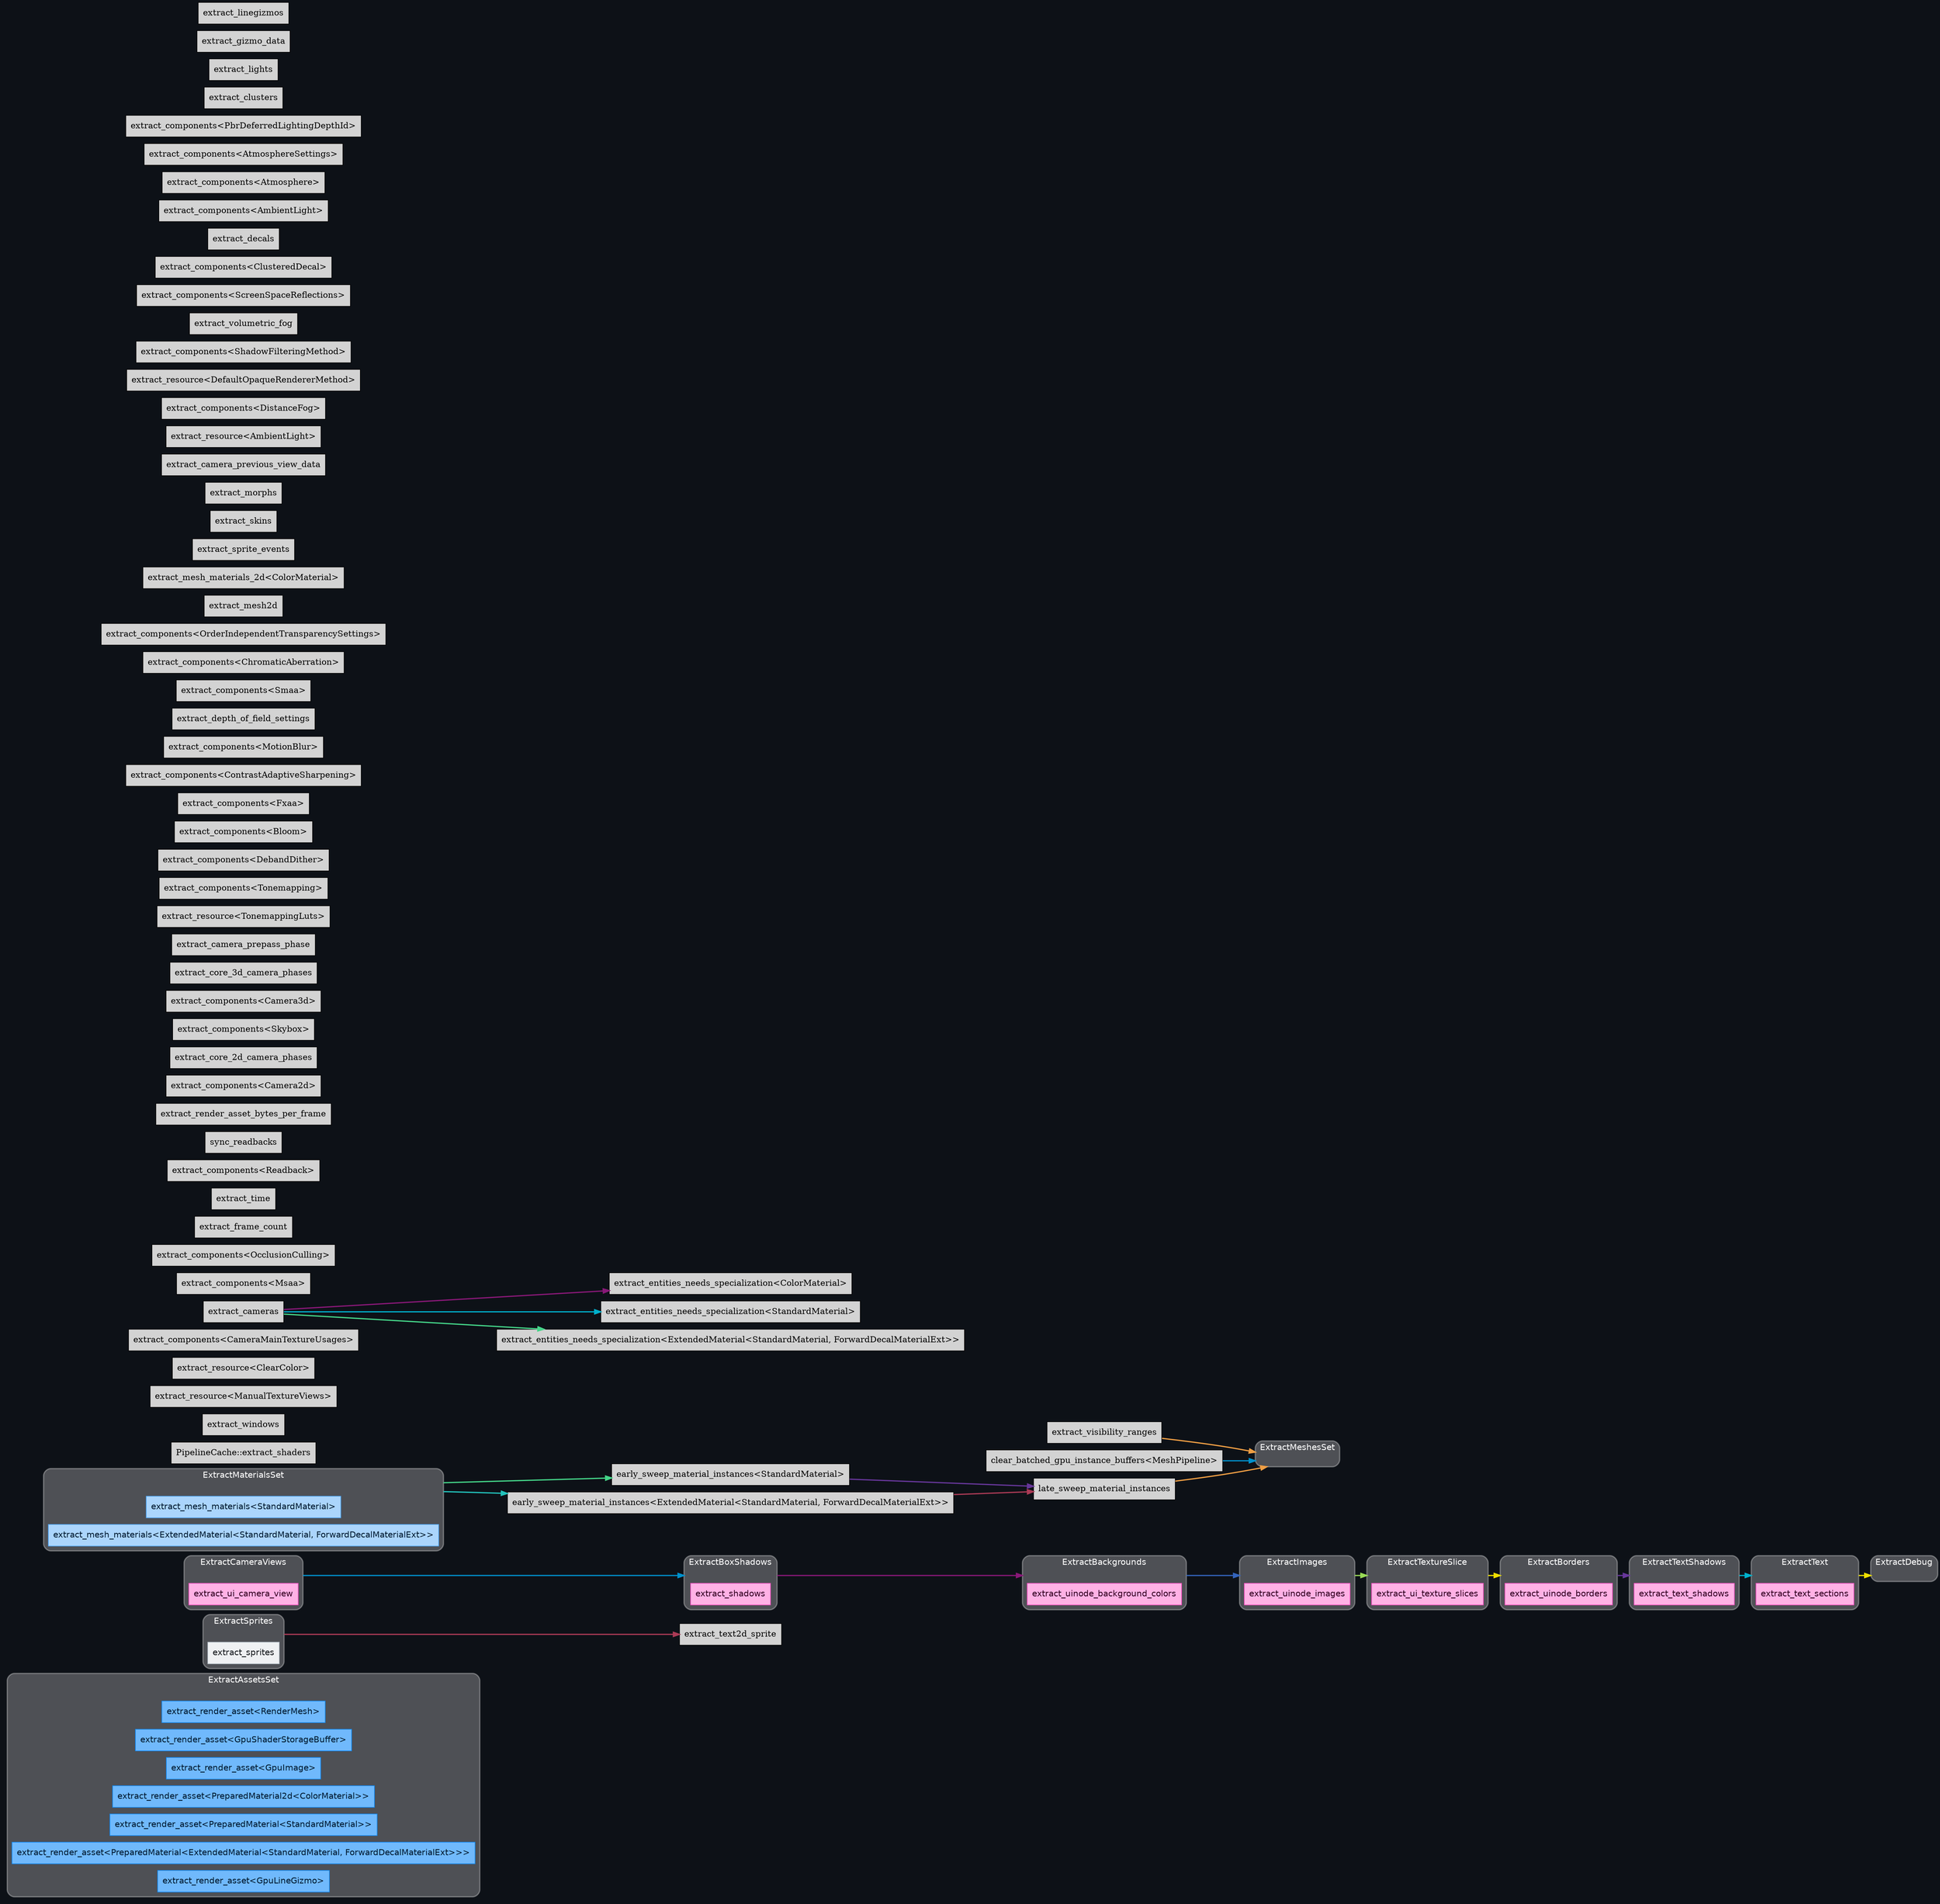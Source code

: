 digraph "" {
	"compound"="true";
	"splines"="spline";
	"rankdir"="LR";
	"bgcolor"="#0d1117";
	"fontname"="Helvetica";
	"nodesep"="0.15";
	edge ["penwidth"="2"];
	node ["shape"="box", "style"="filled"];
	subgraph "clusternode_Set(10)" {
		"style"="rounded,filled";
		"label"="ExtractAssetsSet";
		"tooltip"="ExtractAssetsSet";
		"fillcolor"="#ffffff44";
		"fontcolor"="#ffffff";
		"color"="#ffffff50";
		"penwidth"="2";
		"set_marker_node_Set(10)" ["style"="invis", "label"="", "shape"="point"]
		"node_System(9)" ["label"="extract_render_asset<RenderMesh>", "tooltip"="bevy_render::render_asset::extract_render_asset<bevy_render::mesh::RenderMesh>", "fillcolor"="#70b9fc", "fontname"="Helvetica", "fontcolor"="#011a31", "color"="#0c88f9", "penwidth"="1"]
		"node_System(12)" ["label"="extract_render_asset<GpuShaderStorageBuffer>", "tooltip"="bevy_render::render_asset::extract_render_asset<bevy_render::storage::GpuShaderStorageBuffer>", "fillcolor"="#70b9fc", "fontname"="Helvetica", "fontcolor"="#011a31", "color"="#0c88f9", "penwidth"="1"]
		"node_System(16)" ["label"="extract_render_asset<GpuImage>", "tooltip"="bevy_render::render_asset::extract_render_asset<bevy_render::texture::gpu_image::GpuImage>", "fillcolor"="#70b9fc", "fontname"="Helvetica", "fontcolor"="#011a31", "color"="#0c88f9", "penwidth"="1"]
		"node_System(35)" ["label"="extract_render_asset<PreparedMaterial2d<ColorMaterial>>", "tooltip"="bevy_render::render_asset::extract_render_asset<bevy_sprite::mesh2d::material::PreparedMaterial2d<bevy_sprite::mesh2d::color_material::ColorMaterial>>", "fillcolor"="#70b9fc", "fontname"="Helvetica", "fontcolor"="#011a31", "color"="#0c88f9", "penwidth"="1"]
		"node_System(52)" ["label"="extract_render_asset<PreparedMaterial<StandardMaterial>>", "tooltip"="bevy_render::render_asset::extract_render_asset<bevy_pbr::material::PreparedMaterial<bevy_pbr::pbr_material::StandardMaterial>>", "fillcolor"="#70b9fc", "fontname"="Helvetica", "fontcolor"="#011a31", "color"="#0c88f9", "penwidth"="1"]
		"node_System(65)" ["label"="extract_render_asset<PreparedMaterial<ExtendedMaterial<StandardMaterial, ForwardDecalMaterialExt>>>", "tooltip"="bevy_render::render_asset::extract_render_asset<bevy_pbr::material::PreparedMaterial<bevy_pbr::extended_material::ExtendedMaterial<bevy_pbr::pbr_material::StandardMaterial, bevy_pbr::decal::forward::ForwardDecalMaterialExt>>>", "fillcolor"="#70b9fc", "fontname"="Helvetica", "fontcolor"="#011a31", "color"="#0c88f9", "penwidth"="1"]
		"node_System(76)" ["label"="extract_render_asset<GpuLineGizmo>", "tooltip"="bevy_render::render_asset::extract_render_asset<bevy_gizmos::GpuLineGizmo>", "fillcolor"="#70b9fc", "fontname"="Helvetica", "fontcolor"="#011a31", "color"="#0c88f9", "penwidth"="1"]
	}
	
	subgraph "clusternode_Set(40)" {
		"style"="rounded,filled";
		"label"="ExtractSprites";
		"tooltip"="ExtractSprites";
		"fillcolor"="#ffffff44";
		"fontcolor"="#ffffff";
		"color"="#ffffff50";
		"penwidth"="2";
		"set_marker_node_Set(40)" ["style"="invis", "label"="", "shape"="point"]
		"node_System(38)" ["label"="extract_sprites", "tooltip"="bevy_sprite::render::extract_sprites", "fillcolor"="#eff1f3", "fontname"="Helvetica", "fontcolor"="#15191d", "color"="#b4bec7", "penwidth"="1"]
	}
	
	subgraph "clusternode_Set(43)" {
		"style"="rounded,filled";
		"label"="ExtractCameraViews";
		"tooltip"="ExtractCameraViews";
		"fillcolor"="#ffffff44";
		"fontcolor"="#ffffff";
		"color"="#ffffff50";
		"penwidth"="2";
		"set_marker_node_Set(43)" ["style"="invis", "label"="", "shape"="point"]
		"node_System(41)" ["label"="extract_ui_camera_view", "tooltip"="bevy_ui::render::extract_ui_camera_view", "fillcolor"="#ffb1e5", "fontname"="Helvetica", "fontcolor"="#320021", "color"="#ff4bc2", "penwidth"="1"]
	}
	
	subgraph "clusternode_Set(44)" {
		"style"="rounded,filled";
		"label"="ExtractBoxShadows";
		"tooltip"="ExtractBoxShadows";
		"fillcolor"="#ffffff44";
		"fontcolor"="#ffffff";
		"color"="#ffffff50";
		"penwidth"="2";
		"set_marker_node_Set(44)" ["style"="invis", "label"="", "shape"="point"]
		"node_System(48)" ["label"="extract_shadows", "tooltip"="bevy_ui::render::box_shadow::extract_shadows", "fillcolor"="#ffb1e5", "fontname"="Helvetica", "fontcolor"="#320021", "color"="#ff4bc2", "penwidth"="1"]
	}
	
	subgraph "clusternode_Set(45)" {
		"style"="rounded,filled";
		"label"="ExtractBackgrounds";
		"tooltip"="ExtractBackgrounds";
		"fillcolor"="#ffffff44";
		"fontcolor"="#ffffff";
		"color"="#ffffff50";
		"penwidth"="2";
		"set_marker_node_Set(45)" ["style"="invis", "label"="", "shape"="point"]
		"node_System(42)" ["label"="extract_uinode_background_colors", "tooltip"="bevy_ui::render::extract_uinode_background_colors", "fillcolor"="#ffb1e5", "fontname"="Helvetica", "fontcolor"="#320021", "color"="#ff4bc2", "penwidth"="1"]
	}
	
	subgraph "clusternode_Set(46)" {
		"style"="rounded,filled";
		"label"="ExtractImages";
		"tooltip"="ExtractImages";
		"fillcolor"="#ffffff44";
		"fontcolor"="#ffffff";
		"color"="#ffffff50";
		"penwidth"="2";
		"set_marker_node_Set(46)" ["style"="invis", "label"="", "shape"="point"]
		"node_System(43)" ["label"="extract_uinode_images", "tooltip"="bevy_ui::render::extract_uinode_images", "fillcolor"="#ffb1e5", "fontname"="Helvetica", "fontcolor"="#320021", "color"="#ff4bc2", "penwidth"="1"]
	}
	
	subgraph "clusternode_Set(47)" {
		"style"="rounded,filled";
		"label"="ExtractTextureSlice";
		"tooltip"="ExtractTextureSlice";
		"fillcolor"="#ffffff44";
		"fontcolor"="#ffffff";
		"color"="#ffffff50";
		"penwidth"="2";
		"set_marker_node_Set(47)" ["style"="invis", "label"="", "shape"="point"]
		"node_System(47)" ["label"="extract_ui_texture_slices", "tooltip"="bevy_ui::render::ui_texture_slice_pipeline::extract_ui_texture_slices", "fillcolor"="#ffb1e5", "fontname"="Helvetica", "fontcolor"="#320021", "color"="#ff4bc2", "penwidth"="1"]
	}
	
	subgraph "clusternode_Set(48)" {
		"style"="rounded,filled";
		"label"="ExtractBorders";
		"tooltip"="ExtractBorders";
		"fillcolor"="#ffffff44";
		"fontcolor"="#ffffff";
		"color"="#ffffff50";
		"penwidth"="2";
		"set_marker_node_Set(48)" ["style"="invis", "label"="", "shape"="point"]
		"node_System(44)" ["label"="extract_uinode_borders", "tooltip"="bevy_ui::render::extract_uinode_borders", "fillcolor"="#ffb1e5", "fontname"="Helvetica", "fontcolor"="#320021", "color"="#ff4bc2", "penwidth"="1"]
	}
	
	subgraph "clusternode_Set(49)" {
		"style"="rounded,filled";
		"label"="ExtractTextShadows";
		"tooltip"="ExtractTextShadows";
		"fillcolor"="#ffffff44";
		"fontcolor"="#ffffff";
		"color"="#ffffff50";
		"penwidth"="2";
		"set_marker_node_Set(49)" ["style"="invis", "label"="", "shape"="point"]
		"node_System(45)" ["label"="extract_text_shadows", "tooltip"="bevy_ui::render::extract_text_shadows", "fillcolor"="#ffb1e5", "fontname"="Helvetica", "fontcolor"="#320021", "color"="#ff4bc2", "penwidth"="1"]
	}
	
	subgraph "clusternode_Set(50)" {
		"style"="rounded,filled";
		"label"="ExtractText";
		"tooltip"="ExtractText";
		"fillcolor"="#ffffff44";
		"fontcolor"="#ffffff";
		"color"="#ffffff50";
		"penwidth"="2";
		"set_marker_node_Set(50)" ["style"="invis", "label"="", "shape"="point"]
		"node_System(46)" ["label"="extract_text_sections", "tooltip"="bevy_ui::render::extract_text_sections", "fillcolor"="#ffb1e5", "fontname"="Helvetica", "fontcolor"="#320021", "color"="#ff4bc2", "penwidth"="1"]
	}
	
	subgraph "clusternode_Set(51)" {
		"style"="rounded,filled";
		"label"="ExtractDebug";
		"tooltip"="ExtractDebug";
		"fillcolor"="#ffffff44";
		"fontcolor"="#ffffff";
		"color"="#ffffff50";
		"penwidth"="2";
		"set_marker_node_Set(51)" ["style"="invis", "label"="", "shape"="point"]
	}
	
	subgraph "clusternode_Set(60)" {
		"style"="rounded,filled";
		"label"="ExtractMeshesSet";
		"tooltip"="ExtractMeshesSet";
		"fillcolor"="#ffffff44";
		"fontcolor"="#ffffff";
		"color"="#ffffff50";
		"penwidth"="2";
		"set_marker_node_Set(60)" ["style"="invis", "label"="", "shape"="point"]
	}
	
	subgraph "clusternode_Set(67)" {
		"style"="rounded,filled";
		"label"="ExtractMaterialsSet";
		"tooltip"="ExtractMaterialsSet";
		"fillcolor"="#ffffff44";
		"fontcolor"="#ffffff";
		"color"="#ffffff50";
		"penwidth"="2";
		"set_marker_node_Set(67)" ["style"="invis", "label"="", "shape"="point"]
		"node_System(53)" ["label"="extract_mesh_materials<StandardMaterial>", "tooltip"="bevy_pbr::material::extract_mesh_materials<bevy_pbr::pbr_material::StandardMaterial>", "fillcolor"="#abd5fc", "fontname"="Helvetica", "fontcolor"="#011a31", "color"="#48a3f8", "penwidth"="1"]
		"node_System(66)" ["label"="extract_mesh_materials<ExtendedMaterial<StandardMaterial, ForwardDecalMaterialExt>>", "tooltip"="bevy_pbr::material::extract_mesh_materials<bevy_pbr::extended_material::ExtendedMaterial<bevy_pbr::pbr_material::StandardMaterial, bevy_pbr::decal::forward::ForwardDecalMaterialExt>>", "fillcolor"="#abd5fc", "fontname"="Helvetica", "fontcolor"="#011a31", "color"="#48a3f8", "penwidth"="1"]
	}
	
	"node_System(0)" ["label"="PipelineCache::extract_shaders", "tooltip"="bevy_render::render_resource::pipeline_cache::PipelineCache::extract_shaders"]
	"node_System(1)" ["label"="extract_windows", "tooltip"="bevy_render::view::window::extract_windows"]
	"node_System(2)" ["label"="extract_resource<ManualTextureViews>", "tooltip"="bevy_render::extract_resource::extract_resource<bevy_render::camera::manual_texture_view::ManualTextureViews>"]
	"node_System(3)" ["label"="extract_resource<ClearColor>", "tooltip"="bevy_render::extract_resource::extract_resource<bevy_render::camera::clear_color::ClearColor>"]
	"node_System(4)" ["label"="extract_components<CameraMainTextureUsages>", "tooltip"="bevy_render::extract_component::extract_components<bevy_render::camera::camera::CameraMainTextureUsages>"]
	"node_System(5)" ["label"="extract_cameras", "tooltip"="bevy_render::camera::camera::extract_cameras"]
	"node_System(6)" ["label"="extract_components<Msaa>", "tooltip"="bevy_render::extract_component::extract_components<bevy_render::view::Msaa>"]
	"node_System(7)" ["label"="extract_components<OcclusionCulling>", "tooltip"="bevy_render::extract_component::extract_components<bevy_render::experimental::occlusion_culling::OcclusionCulling>"]
	"node_System(8)" ["label"="extract_visibility_ranges", "tooltip"="bevy_render::view::visibility::range::extract_visibility_ranges"]
	"node_System(10)" ["label"="extract_frame_count", "tooltip"="bevy_render::globals::extract_frame_count"]
	"node_System(11)" ["label"="extract_time", "tooltip"="bevy_render::globals::extract_time"]
	"node_System(13)" ["label"="extract_components<Readback>", "tooltip"="bevy_render::extract_component::extract_components<bevy_render::gpu_readback::Readback>"]
	"node_System(14)" ["label"="sync_readbacks", "tooltip"="bevy_render::gpu_readback::sync_readbacks"]
	"node_System(15)" ["label"="extract_render_asset_bytes_per_frame", "tooltip"="bevy_render::render_asset::extract_render_asset_bytes_per_frame"]
	"node_System(17)" ["label"="extract_components<Camera2d>", "tooltip"="bevy_render::extract_component::extract_components<bevy_core_pipeline::core_2d::camera_2d::Camera2d>"]
	"node_System(18)" ["label"="extract_core_2d_camera_phases", "tooltip"="bevy_core_pipeline::core_2d::extract_core_2d_camera_phases"]
	"node_System(19)" ["label"="extract_components<Skybox>", "tooltip"="bevy_render::extract_component::extract_components<bevy_core_pipeline::skybox::Skybox>"]
	"node_System(20)" ["label"="extract_components<Camera3d>", "tooltip"="bevy_render::extract_component::extract_components<bevy_core_pipeline::core_3d::camera_3d::Camera3d>"]
	"node_System(21)" ["label"="extract_core_3d_camera_phases", "tooltip"="bevy_core_pipeline::core_3d::extract_core_3d_camera_phases"]
	"node_System(22)" ["label"="extract_camera_prepass_phase", "tooltip"="bevy_core_pipeline::core_3d::extract_camera_prepass_phase"]
	"node_System(23)" ["label"="extract_resource<TonemappingLuts>", "tooltip"="bevy_render::extract_resource::extract_resource<bevy_core_pipeline::tonemapping::TonemappingLuts>"]
	"node_System(24)" ["label"="extract_components<Tonemapping>", "tooltip"="bevy_render::extract_component::extract_components<bevy_core_pipeline::tonemapping::Tonemapping>"]
	"node_System(25)" ["label"="extract_components<DebandDither>", "tooltip"="bevy_render::extract_component::extract_components<bevy_core_pipeline::tonemapping::DebandDither>"]
	"node_System(26)" ["label"="extract_components<Bloom>", "tooltip"="bevy_render::extract_component::extract_components<bevy_core_pipeline::bloom::settings::Bloom>"]
	"node_System(27)" ["label"="extract_components<Fxaa>", "tooltip"="bevy_render::extract_component::extract_components<bevy_core_pipeline::fxaa::Fxaa>"]
	"node_System(28)" ["label"="extract_components<ContrastAdaptiveSharpening>", "tooltip"="bevy_render::extract_component::extract_components<bevy_core_pipeline::contrast_adaptive_sharpening::ContrastAdaptiveSharpening>"]
	"node_System(29)" ["label"="extract_components<MotionBlur>", "tooltip"="bevy_render::extract_component::extract_components<bevy_core_pipeline::motion_blur::MotionBlur>"]
	"node_System(30)" ["label"="extract_depth_of_field_settings", "tooltip"="bevy_core_pipeline::dof::extract_depth_of_field_settings"]
	"node_System(31)" ["label"="extract_components<Smaa>", "tooltip"="bevy_render::extract_component::extract_components<bevy_core_pipeline::smaa::Smaa>"]
	"node_System(32)" ["label"="extract_components<ChromaticAberration>", "tooltip"="bevy_render::extract_component::extract_components<bevy_core_pipeline::post_process::ChromaticAberration>"]
	"node_System(33)" ["label"="extract_components<OrderIndependentTransparencySettings>", "tooltip"="bevy_render::extract_component::extract_components<bevy_core_pipeline::oit::OrderIndependentTransparencySettings>"]
	"node_System(34)" ["label"="extract_mesh2d", "tooltip"="bevy_sprite::mesh2d::mesh::extract_mesh2d"]
	"node_System(36)" ["label"="extract_entities_needs_specialization<ColorMaterial>", "tooltip"="bevy_sprite::mesh2d::material::extract_entities_needs_specialization<bevy_sprite::mesh2d::color_material::ColorMaterial>"]
	"node_System(37)" ["label"="extract_mesh_materials_2d<ColorMaterial>", "tooltip"="bevy_sprite::mesh2d::material::extract_mesh_materials_2d<bevy_sprite::mesh2d::color_material::ColorMaterial>"]
	"node_System(39)" ["label"="extract_sprite_events", "tooltip"="bevy_sprite::render::extract_sprite_events"]
	"node_System(40)" ["label"="extract_text2d_sprite", "tooltip"="bevy_text::text2d::extract_text2d_sprite"]
	"node_System(49)" ["label"="extract_skins", "tooltip"="bevy_pbr::render::skin::extract_skins"]
	"node_System(50)" ["label"="extract_morphs", "tooltip"="bevy_pbr::render::morph::extract_morphs"]
	"node_System(51)" ["label"="clear_batched_gpu_instance_buffers<MeshPipeline>", "tooltip"="bevy_render::batching::gpu_preprocessing::clear_batched_gpu_instance_buffers<bevy_pbr::render::mesh::MeshPipeline>"]
	"node_System(54)" ["label"="early_sweep_material_instances<StandardMaterial>", "tooltip"="bevy_pbr::material::early_sweep_material_instances<bevy_pbr::pbr_material::StandardMaterial>"]
	"node_System(55)" ["label"="extract_entities_needs_specialization<StandardMaterial>", "tooltip"="bevy_pbr::material::extract_entities_needs_specialization<bevy_pbr::pbr_material::StandardMaterial>"]
	"node_System(56)" ["label"="extract_camera_previous_view_data", "tooltip"="bevy_pbr::prepass::extract_camera_previous_view_data"]
	"node_System(57)" ["label"="extract_resource<AmbientLight>", "tooltip"="bevy_render::extract_resource::extract_resource<bevy_pbr::light::ambient_light::AmbientLight>"]
	"node_System(58)" ["label"="extract_components<DistanceFog>", "tooltip"="bevy_render::extract_component::extract_components<bevy_pbr::fog::DistanceFog>"]
	"node_System(59)" ["label"="extract_resource<DefaultOpaqueRendererMethod>", "tooltip"="bevy_render::extract_resource::extract_resource<bevy_pbr::material::DefaultOpaqueRendererMethod>"]
	"node_System(60)" ["label"="extract_components<ShadowFilteringMethod>", "tooltip"="bevy_render::extract_component::extract_components<bevy_pbr::light::ShadowFilteringMethod>"]
	"node_System(61)" ["label"="extract_volumetric_fog", "tooltip"="bevy_pbr::volumetric_fog::render::extract_volumetric_fog"]
	"node_System(62)" ["label"="extract_components<ScreenSpaceReflections>", "tooltip"="bevy_render::extract_component::extract_components<bevy_pbr::ssr::ScreenSpaceReflections>"]
	"node_System(63)" ["label"="extract_components<ClusteredDecal>", "tooltip"="bevy_render::extract_component::extract_components<bevy_pbr::decal::clustered::ClusteredDecal>"]
	"node_System(64)" ["label"="extract_decals", "tooltip"="bevy_pbr::decal::clustered::extract_decals"]
	"node_System(67)" ["label"="early_sweep_material_instances<ExtendedMaterial<StandardMaterial, ForwardDecalMaterialExt>>", "tooltip"="bevy_pbr::material::early_sweep_material_instances<bevy_pbr::extended_material::ExtendedMaterial<bevy_pbr::pbr_material::StandardMaterial, bevy_pbr::decal::forward::ForwardDecalMaterialExt>>"]
	"node_System(68)" ["label"="extract_entities_needs_specialization<ExtendedMaterial<StandardMaterial, ForwardDecalMaterialExt>>", "tooltip"="bevy_pbr::material::extract_entities_needs_specialization<bevy_pbr::extended_material::ExtendedMaterial<bevy_pbr::pbr_material::StandardMaterial, bevy_pbr::decal::forward::ForwardDecalMaterialExt>>"]
	"node_System(69)" ["label"="extract_components<AmbientLight>", "tooltip"="bevy_render::extract_component::extract_components<bevy_pbr::light::ambient_light::AmbientLight>"]
	"node_System(70)" ["label"="extract_components<Atmosphere>", "tooltip"="bevy_render::extract_component::extract_components<bevy_pbr::atmosphere::Atmosphere>"]
	"node_System(71)" ["label"="extract_components<AtmosphereSettings>", "tooltip"="bevy_render::extract_component::extract_components<bevy_pbr::atmosphere::AtmosphereSettings>"]
	"node_System(72)" ["label"="extract_components<PbrDeferredLightingDepthId>", "tooltip"="bevy_render::extract_component::extract_components<bevy_pbr::deferred::PbrDeferredLightingDepthId>"]
	"node_System(73)" ["label"="extract_clusters", "tooltip"="bevy_pbr::cluster::extract_clusters"]
	"node_System(74)" ["label"="extract_lights", "tooltip"="bevy_pbr::render::light::extract_lights"]
	"node_System(75)" ["label"="late_sweep_material_instances", "tooltip"="bevy_pbr::material::late_sweep_material_instances"]
	"node_System(77)" ["label"="extract_gizmo_data", "tooltip"="bevy_gizmos::extract_gizmo_data"]
	"node_System(78)" ["label"="extract_linegizmos", "tooltip"="bevy_gizmos::retained::extract_linegizmos"]
	"set_marker_node_Set(50)" -> "set_marker_node_Set(51)" ["lhead"="clusternode_Set(51)", "ltail"="clusternode_Set(50)", "tooltip"="ExtractText → ExtractDebug", "color"="#eede00"]
	"node_System(5)" -> "node_System(36)" ["lhead"="", "ltail"="", "tooltip"="SystemTypeSet(fn bevy_ecs::system::function_system::FunctionSystem<fn(bevy_ecs::system::commands::Commands, bevy_render::extract_param::Extract<bevy_ecs::system::query::Query<(bevy_ecs::entity::Entity, bevy_render::sync_world::RenderEntity, &bevy_render::camera::camera::Camera, &bevy_render::camera::camera::CameraRenderGraph, &bevy_transform::components::global_transform::GlobalTransform, &bevy_render::view::visibility::VisibleEntities, &bevy_render::primitives::Frustum, core::option::Option<&bevy_render::view::ColorGrading>, core::option::Option<&bevy_render::camera::camera::Exposure>, core::option::Option<&bevy_render::camera::camera::TemporalJitter>, core::option::Option<&bevy_render::view::visibility::render_layers::RenderLayers>, core::option::Option<&bevy_render::camera::projection::Projection>, bevy_ecs::query::fetch::Has<bevy_render::view::NoIndirectDrawing>)>>, bevy_render::extract_param::Extract<bevy_ecs::system::query::Query<bevy_ecs::entity::Entity, bevy_ecs::query::filter::With<bevy_window::window::PrimaryWindow>>>, bevy_ecs::change_detection::Res<bevy_render::batching::gpu_preprocessing::GpuPreprocessingSupport>, bevy_render::extract_param::Extract<bevy_ecs::system::query::Query<&bevy_render::sync_world::RenderEntity>>), bevy_render::camera::camera::extract_cameras>()) → extract_entities_needs_specialization<ColorMaterial>", "color"="#881877"]
	"node_System(5)" -> "node_System(55)" ["lhead"="", "ltail"="", "tooltip"="SystemTypeSet(fn bevy_ecs::system::function_system::FunctionSystem<fn(bevy_ecs::system::commands::Commands, bevy_render::extract_param::Extract<bevy_ecs::system::query::Query<(bevy_ecs::entity::Entity, bevy_render::sync_world::RenderEntity, &bevy_render::camera::camera::Camera, &bevy_render::camera::camera::CameraRenderGraph, &bevy_transform::components::global_transform::GlobalTransform, &bevy_render::view::visibility::VisibleEntities, &bevy_render::primitives::Frustum, core::option::Option<&bevy_render::view::ColorGrading>, core::option::Option<&bevy_render::camera::camera::Exposure>, core::option::Option<&bevy_render::camera::camera::TemporalJitter>, core::option::Option<&bevy_render::view::visibility::render_layers::RenderLayers>, core::option::Option<&bevy_render::camera::projection::Projection>, bevy_ecs::query::fetch::Has<bevy_render::view::NoIndirectDrawing>)>>, bevy_render::extract_param::Extract<bevy_ecs::system::query::Query<bevy_ecs::entity::Entity, bevy_ecs::query::filter::With<bevy_window::window::PrimaryWindow>>>, bevy_ecs::change_detection::Res<bevy_render::batching::gpu_preprocessing::GpuPreprocessingSupport>, bevy_render::extract_param::Extract<bevy_ecs::system::query::Query<&bevy_render::sync_world::RenderEntity>>), bevy_render::camera::camera::extract_cameras>()) → extract_entities_needs_specialization<StandardMaterial>", "color"="#00b0cc"]
	"node_System(67)" -> "node_System(75)" ["lhead"="", "ltail"="", "tooltip"="early_sweep_material_instances<ExtendedMaterial<StandardMaterial, ForwardDecalMaterialExt>> → SystemTypeSet(fn bevy_ecs::system::function_system::FunctionSystem<fn(bevy_ecs::change_detection::ResMut<bevy_pbr::material::RenderMaterialInstances>, bevy_render::extract_param::Extract<bevy_ecs::removal_detection::RemovedComponents<bevy_render::view::visibility::ViewVisibility>>), bevy_pbr::material::late_sweep_material_instances>())", "color"="#aa3a55"]
	"set_marker_node_Set(67)" -> "node_System(54)" ["lhead"="", "ltail"="clusternode_Set(67)", "tooltip"="ExtractMaterialsSet → early_sweep_material_instances<StandardMaterial>", "color"="#44d488"]
	"node_System(51)" -> "set_marker_node_Set(60)" ["lhead"="clusternode_Set(60)", "ltail"="", "tooltip"="clear_batched_gpu_instance_buffers<MeshPipeline> → ExtractMeshesSet", "color"="#0090cc"]
	"node_System(75)" -> "set_marker_node_Set(60)" ["lhead"="clusternode_Set(60)", "ltail"="", "tooltip"="SystemTypeSet(fn bevy_ecs::system::function_system::FunctionSystem<fn(bevy_ecs::change_detection::ResMut<bevy_pbr::material::RenderMaterialInstances>, bevy_render::extract_param::Extract<bevy_ecs::removal_detection::RemovedComponents<bevy_render::view::visibility::ViewVisibility>>), bevy_pbr::material::late_sweep_material_instances>()) → ExtractMeshesSet", "color"="#ee9e44"]
	"node_System(54)" -> "node_System(75)" ["lhead"="", "ltail"="", "tooltip"="early_sweep_material_instances<StandardMaterial> → SystemTypeSet(fn bevy_ecs::system::function_system::FunctionSystem<fn(bevy_ecs::change_detection::ResMut<bevy_pbr::material::RenderMaterialInstances>, bevy_render::extract_param::Extract<bevy_ecs::removal_detection::RemovedComponents<bevy_render::view::visibility::ViewVisibility>>), bevy_pbr::material::late_sweep_material_instances>())", "color"="#663699"]
	"set_marker_node_Set(45)" -> "set_marker_node_Set(46)" ["lhead"="clusternode_Set(46)", "ltail"="clusternode_Set(45)", "tooltip"="ExtractBackgrounds → ExtractImages", "color"="#3363bb"]
	"set_marker_node_Set(67)" -> "node_System(67)" ["lhead"="", "ltail"="clusternode_Set(67)", "tooltip"="ExtractMaterialsSet → early_sweep_material_instances<ExtendedMaterial<StandardMaterial, ForwardDecalMaterialExt>>", "color"="#22c2bb"]
	"set_marker_node_Set(46)" -> "set_marker_node_Set(47)" ["lhead"="clusternode_Set(47)", "ltail"="clusternode_Set(46)", "tooltip"="ExtractImages → ExtractTextureSlice", "color"="#99d955"]
	"set_marker_node_Set(47)" -> "set_marker_node_Set(48)" ["lhead"="clusternode_Set(48)", "ltail"="clusternode_Set(47)", "tooltip"="ExtractTextureSlice → ExtractBorders", "color"="#eede00"]
	"set_marker_node_Set(44)" -> "set_marker_node_Set(45)" ["lhead"="clusternode_Set(45)", "ltail"="clusternode_Set(44)", "tooltip"="ExtractBoxShadows → ExtractBackgrounds", "color"="#881877"]
	"set_marker_node_Set(49)" -> "set_marker_node_Set(50)" ["lhead"="clusternode_Set(50)", "ltail"="clusternode_Set(49)", "tooltip"="ExtractTextShadows → ExtractText", "color"="#00b0cc"]
	"set_marker_node_Set(40)" -> "node_System(40)" ["lhead"="", "ltail"="clusternode_Set(40)", "tooltip"="ExtractSprites → extract_text2d_sprite", "color"="#aa3a55"]
	"node_System(5)" -> "node_System(68)" ["lhead"="", "ltail"="", "tooltip"="SystemTypeSet(fn bevy_ecs::system::function_system::FunctionSystem<fn(bevy_ecs::system::commands::Commands, bevy_render::extract_param::Extract<bevy_ecs::system::query::Query<(bevy_ecs::entity::Entity, bevy_render::sync_world::RenderEntity, &bevy_render::camera::camera::Camera, &bevy_render::camera::camera::CameraRenderGraph, &bevy_transform::components::global_transform::GlobalTransform, &bevy_render::view::visibility::VisibleEntities, &bevy_render::primitives::Frustum, core::option::Option<&bevy_render::view::ColorGrading>, core::option::Option<&bevy_render::camera::camera::Exposure>, core::option::Option<&bevy_render::camera::camera::TemporalJitter>, core::option::Option<&bevy_render::view::visibility::render_layers::RenderLayers>, core::option::Option<&bevy_render::camera::projection::Projection>, bevy_ecs::query::fetch::Has<bevy_render::view::NoIndirectDrawing>)>>, bevy_render::extract_param::Extract<bevy_ecs::system::query::Query<bevy_ecs::entity::Entity, bevy_ecs::query::filter::With<bevy_window::window::PrimaryWindow>>>, bevy_ecs::change_detection::Res<bevy_render::batching::gpu_preprocessing::GpuPreprocessingSupport>, bevy_render::extract_param::Extract<bevy_ecs::system::query::Query<&bevy_render::sync_world::RenderEntity>>), bevy_render::camera::camera::extract_cameras>()) → extract_entities_needs_specialization<ExtendedMaterial<StandardMaterial, ForwardDecalMaterialExt>>", "color"="#44d488"]
	"set_marker_node_Set(43)" -> "set_marker_node_Set(44)" ["lhead"="clusternode_Set(44)", "ltail"="clusternode_Set(43)", "tooltip"="ExtractCameraViews → ExtractBoxShadows", "color"="#0090cc"]
	"node_System(8)" -> "set_marker_node_Set(60)" ["lhead"="clusternode_Set(60)", "ltail"="", "tooltip"="SystemTypeSet(fn bevy_ecs::system::function_system::FunctionSystem<fn(bevy_ecs::change_detection::ResMut<bevy_render::view::visibility::range::RenderVisibilityRanges>, bevy_render::extract_param::Extract<bevy_ecs::system::query::Query<(bevy_ecs::entity::Entity, &bevy_render::view::visibility::range::VisibilityRange)>>, bevy_render::extract_param::Extract<bevy_ecs::system::query::Query<bevy_ecs::entity::Entity, bevy_ecs::query::filter::Changed<bevy_render::view::visibility::range::VisibilityRange>>>, bevy_render::extract_param::Extract<bevy_ecs::removal_detection::RemovedComponents<bevy_render::view::visibility::range::VisibilityRange>>), bevy_render::view::visibility::range::extract_visibility_ranges>()) → ExtractMeshesSet", "color"="#ee9e44"]
	"set_marker_node_Set(48)" -> "set_marker_node_Set(49)" ["lhead"="clusternode_Set(49)", "ltail"="clusternode_Set(48)", "tooltip"="ExtractBorders → ExtractTextShadows", "color"="#663699"]
}

